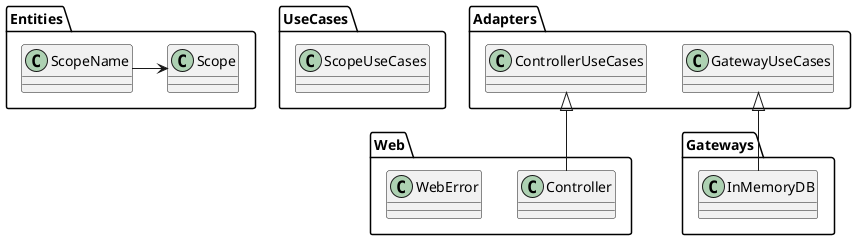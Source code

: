 @startuml

package Entities {
    ScopeName -> Scope
}

package UseCases {
    class ScopeUseCases
}

package Gateways {
    class InMemoryDB 
}

package Web {
    class Controller
    class WebError
}

package Adapters {
    class ControllerUseCases
    class GatewayUseCases

    GatewayUseCases <|-- InMemoryDB
    ControllerUseCases <|-- Controller
}


@enduml